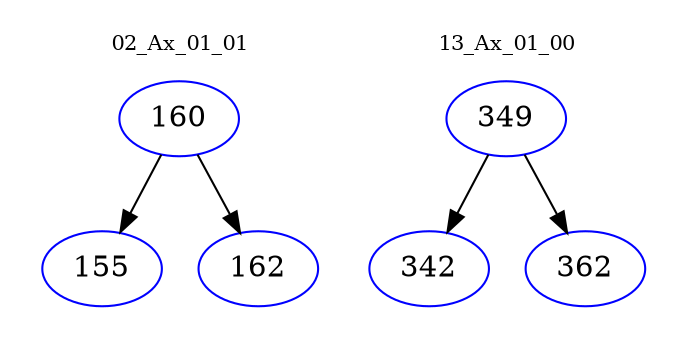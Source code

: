 digraph{
subgraph cluster_0 {
color = white
label = "02_Ax_01_01";
fontsize=10;
T0_160 [label="160", color="blue"]
T0_160 -> T0_155 [color="black"]
T0_155 [label="155", color="blue"]
T0_160 -> T0_162 [color="black"]
T0_162 [label="162", color="blue"]
}
subgraph cluster_1 {
color = white
label = "13_Ax_01_00";
fontsize=10;
T1_349 [label="349", color="blue"]
T1_349 -> T1_342 [color="black"]
T1_342 [label="342", color="blue"]
T1_349 -> T1_362 [color="black"]
T1_362 [label="362", color="blue"]
}
}
